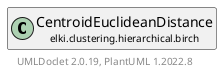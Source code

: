 @startuml
    remove .*\.(Instance|Par|Parameterizer|Factory)$
    set namespaceSeparator none
    hide empty fields
    hide empty methods

    class "<size:14>CentroidEuclideanDistance.Par\n<size:10>elki.clustering.hierarchical.birch" as elki.clustering.hierarchical.birch.CentroidEuclideanDistance.Par [[CentroidEuclideanDistance.Par.html]] {
        +make(): CentroidEuclideanDistance
    }

    interface "<size:14>Parameterizer\n<size:10>elki.utilities.optionhandling" as elki.utilities.optionhandling.Parameterizer [[../../../utilities/optionhandling/Parameterizer.html]] {
        {abstract} +make(): Object
    }
    class "<size:14>CentroidEuclideanDistance\n<size:10>elki.clustering.hierarchical.birch" as elki.clustering.hierarchical.birch.CentroidEuclideanDistance [[CentroidEuclideanDistance.html]]

    elki.utilities.optionhandling.Parameterizer <|.. elki.clustering.hierarchical.birch.CentroidEuclideanDistance.Par
    elki.clustering.hierarchical.birch.CentroidEuclideanDistance +-- elki.clustering.hierarchical.birch.CentroidEuclideanDistance.Par

    center footer UMLDoclet 2.0.19, PlantUML 1.2022.8
@enduml
